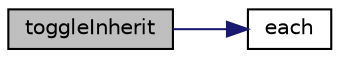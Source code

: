 digraph "toggleInherit"
{
 // INTERACTIVE_SVG=YES
  edge [fontname="Helvetica",fontsize="10",labelfontname="Helvetica",labelfontsize="10"];
  node [fontname="Helvetica",fontsize="10",shape=record];
  rankdir="LR";
  Node1 [label="toggleInherit",height=0.2,width=0.4,color="black", fillcolor="grey75", style="filled", fontcolor="black"];
  Node1 -> Node2 [color="midnightblue",fontsize="10",style="solid",fontname="Helvetica"];
  Node2 [label="each",height=0.2,width=0.4,color="black", fillcolor="white", style="filled",URL="$jquery_8js.html#a871ff39db627c54c710a3e9909b8234c"];
}
